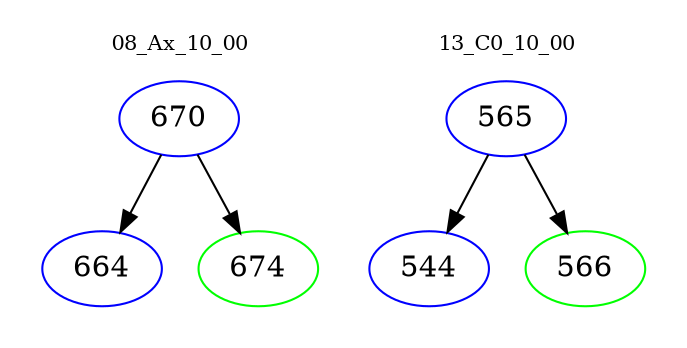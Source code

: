 digraph{
subgraph cluster_0 {
color = white
label = "08_Ax_10_00";
fontsize=10;
T0_670 [label="670", color="blue"]
T0_670 -> T0_664 [color="black"]
T0_664 [label="664", color="blue"]
T0_670 -> T0_674 [color="black"]
T0_674 [label="674", color="green"]
}
subgraph cluster_1 {
color = white
label = "13_C0_10_00";
fontsize=10;
T1_565 [label="565", color="blue"]
T1_565 -> T1_544 [color="black"]
T1_544 [label="544", color="blue"]
T1_565 -> T1_566 [color="black"]
T1_566 [label="566", color="green"]
}
}
